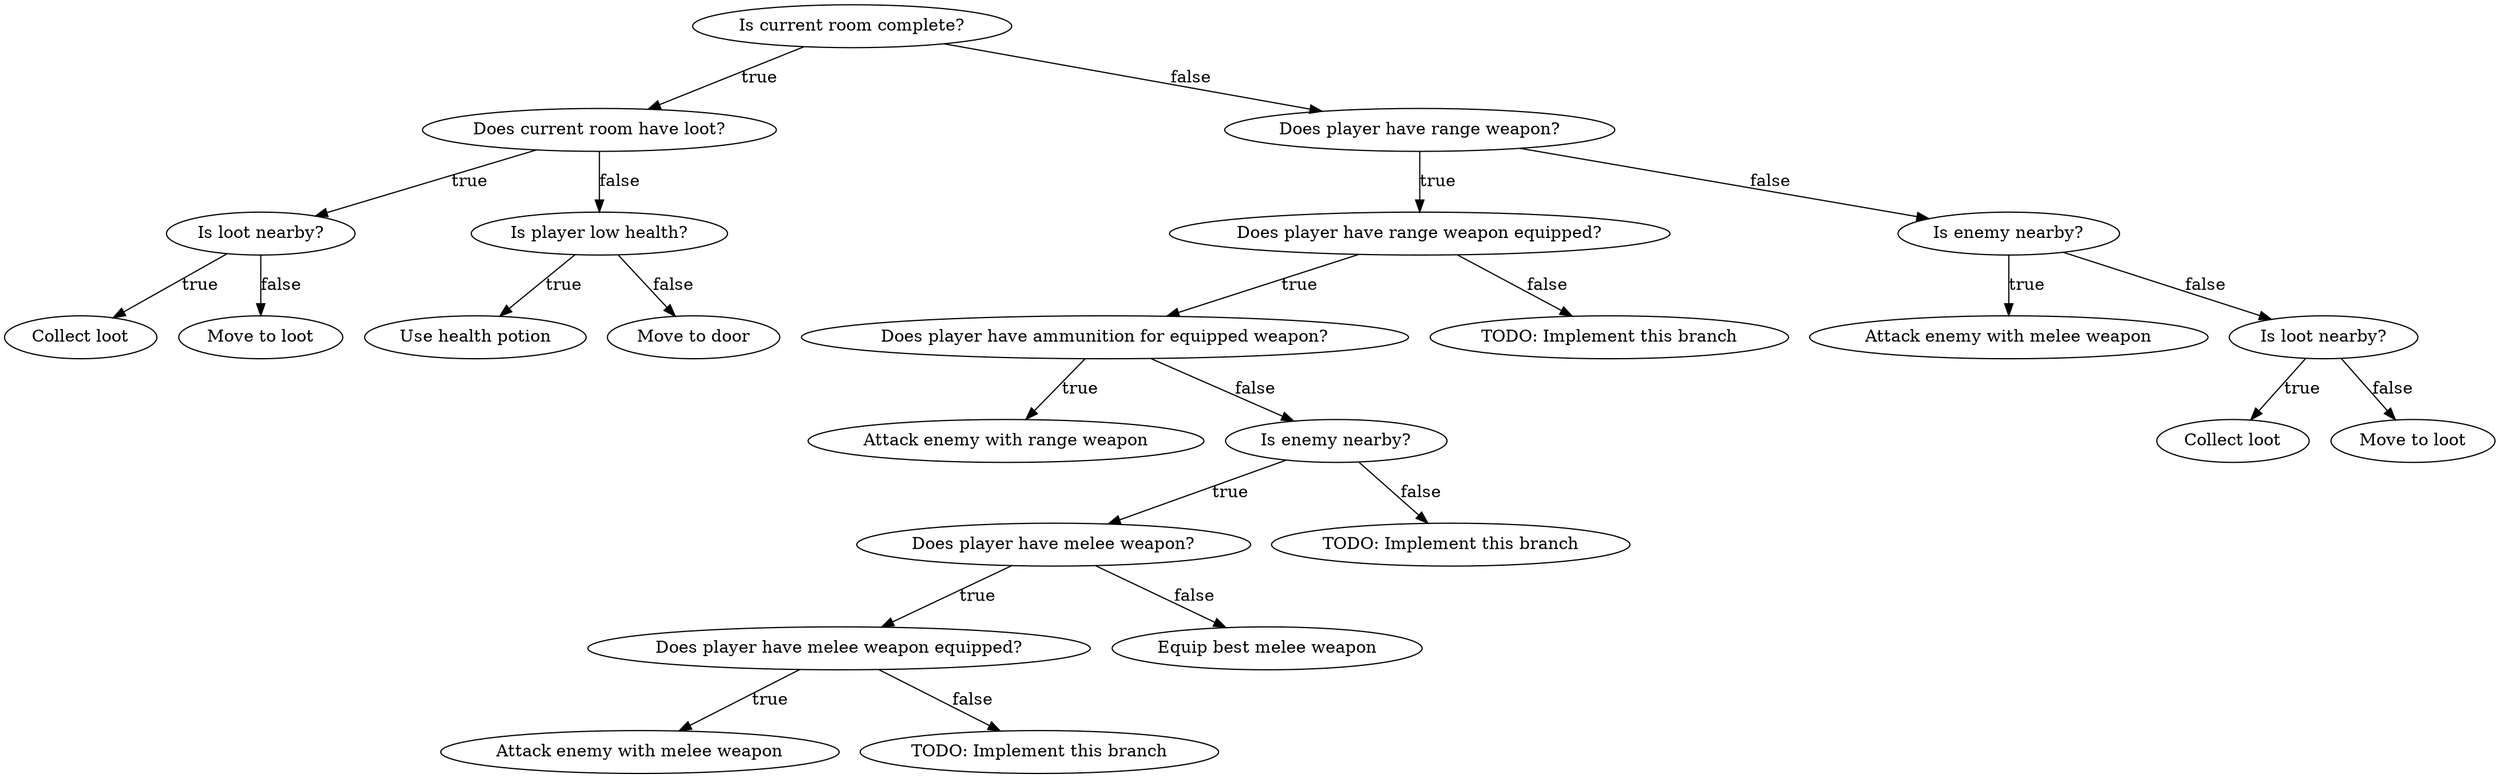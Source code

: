 digraph DecisionTree {
  node0 [label="Is current room complete?"];
  node1 [label="Does current room have loot?"];
  node2 [label="Is loot nearby?"];
  node3 [label="Collect loot"];
  node2 -> node3 [label="true"];
  node4 [label="Move to loot"];
  node2 -> node4 [label="false"];
  node1 -> node2 [label="true"];
  node5 [label="Is player low health?"];
  node6 [label="Use health potion"];
  node5 -> node6 [label="true"];
  node7 [label="Move to door"];
  node5 -> node7 [label="false"];
  node1 -> node5 [label="false"];
  node0 -> node1 [label="true"];
  node8 [label="Does player have range weapon?"];
  node9 [label="Does player have range weapon equipped?"];
  node10 [label="Does player have ammunition for equipped weapon?"];
  node11 [label="Attack enemy with range weapon"];
  node10 -> node11 [label="true"];
  node12 [label="Is enemy nearby?"];
  node13 [label="Does player have melee weapon?"];
  node14 [label="Does player have melee weapon equipped?"];
  node15 [label="Attack enemy with melee weapon"];
  node14 -> node15 [label="true"];
  node16 [label="TODO: Implement this branch"];
  node14 -> node16 [label="false"];
  node13 -> node14 [label="true"];
  node17 [label="Equip best melee weapon"];
  node13 -> node17 [label="false"];
  node12 -> node13 [label="true"];
  node18 [label="TODO: Implement this branch"];
  node12 -> node18 [label="false"];
  node10 -> node12 [label="false"];
  node9 -> node10 [label="true"];
  node19 [label="TODO: Implement this branch"];
  node9 -> node19 [label="false"];
  node8 -> node9 [label="true"];
  node20 [label="Is enemy nearby?"];
  node21 [label="Attack enemy with melee weapon"];
  node20 -> node21 [label="true"];
  node22 [label="Is loot nearby?"];
  node23 [label="Collect loot"];
  node22 -> node23 [label="true"];
  node24 [label="Move to loot"];
  node22 -> node24 [label="false"];
  node20 -> node22 [label="false"];
  node8 -> node20 [label="false"];
  node0 -> node8 [label="false"];
}
